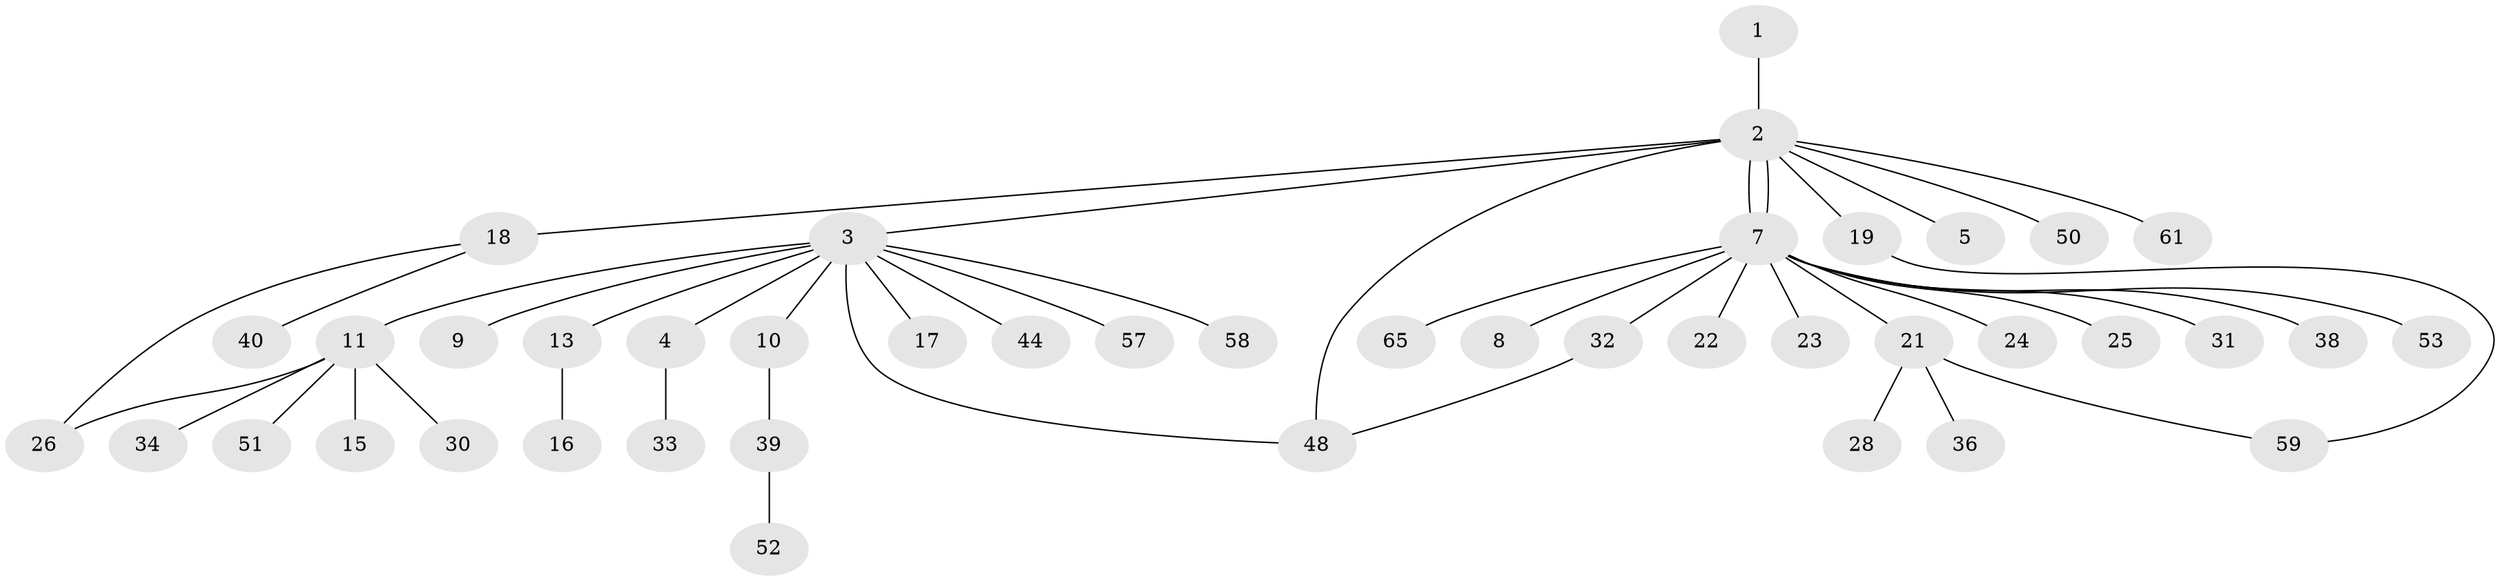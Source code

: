 // Generated by graph-tools (version 1.1) at 2025/23/03/03/25 07:23:52]
// undirected, 43 vertices, 47 edges
graph export_dot {
graph [start="1"]
  node [color=gray90,style=filled];
  1;
  2 [super="+6"];
  3 [super="+56"];
  4 [super="+12"];
  5;
  7 [super="+14"];
  8 [super="+46"];
  9;
  10;
  11 [super="+54"];
  13 [super="+29"];
  15;
  16;
  17 [super="+20"];
  18 [super="+47"];
  19 [super="+27"];
  21 [super="+43"];
  22;
  23;
  24;
  25;
  26 [super="+45"];
  28;
  30 [super="+35"];
  31 [super="+41"];
  32 [super="+37"];
  33 [super="+60"];
  34;
  36 [super="+42"];
  38;
  39 [super="+55"];
  40;
  44 [super="+49"];
  48 [super="+64"];
  50;
  51;
  52;
  53;
  57 [super="+63"];
  58;
  59 [super="+62"];
  61;
  65;
  1 -- 2;
  2 -- 3;
  2 -- 5;
  2 -- 7;
  2 -- 7;
  2 -- 18 [weight=2];
  2 -- 19;
  2 -- 48;
  2 -- 61;
  2 -- 50;
  3 -- 4;
  3 -- 9;
  3 -- 10;
  3 -- 11;
  3 -- 13;
  3 -- 17;
  3 -- 44;
  3 -- 48;
  3 -- 57;
  3 -- 58;
  4 -- 33;
  7 -- 8;
  7 -- 22;
  7 -- 32;
  7 -- 38;
  7 -- 65;
  7 -- 21;
  7 -- 53;
  7 -- 23;
  7 -- 24;
  7 -- 25;
  7 -- 31;
  10 -- 39;
  11 -- 15;
  11 -- 26;
  11 -- 30;
  11 -- 34;
  11 -- 51;
  13 -- 16;
  18 -- 40;
  18 -- 26;
  19 -- 59;
  21 -- 28;
  21 -- 36;
  21 -- 59;
  32 -- 48;
  39 -- 52;
}
